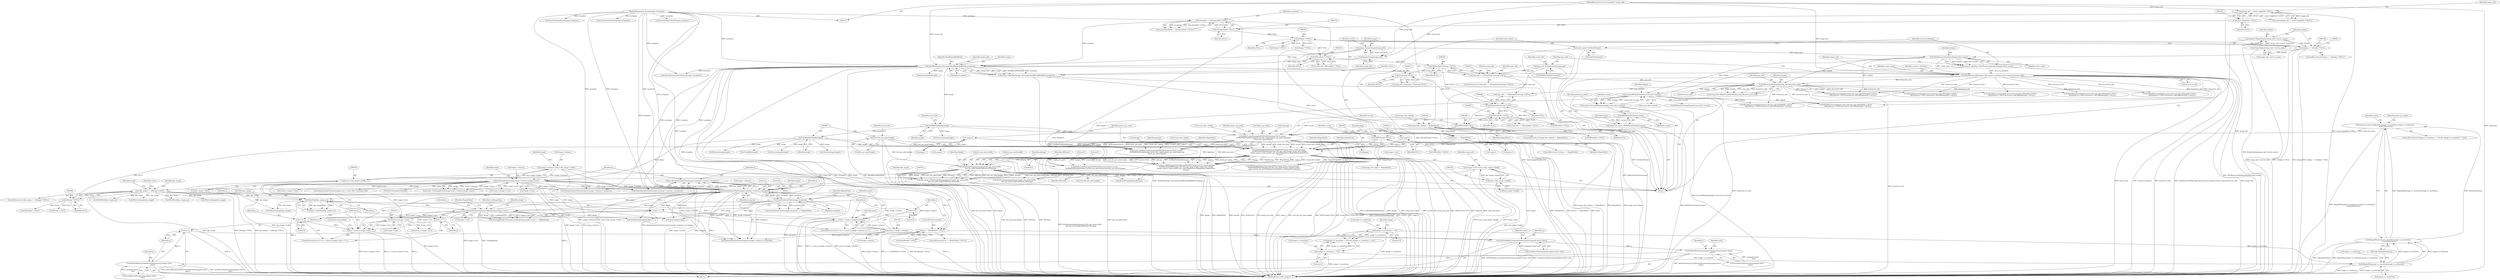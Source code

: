 digraph "0_ImageMagick_f6e9d0d9955e85bdd7540b251cd50d598dacc5e6_13@pointer" {
"1001028" [label="(Call,q=QueueAuthenticPixels(image,0,y,image->columns,1,exception))"];
"1001030" [label="(Call,QueueAuthenticPixels(image,0,y,image->columns,1,exception))"];
"1001137" [label="(Call,SetImageProgress(image,LoadImageTag,y,image->rows))"];
"1001130" [label="(Call,SyncAuthenticPixels(image,exception))"];
"1000121" [label="(MethodParameterIn,ExceptionInfo *exception)"];
"1001062" [label="(Call,XGetPixel(dps_image,x,y))"];
"1000479" [label="(Call,dps_image == (XImage *) NULL)"];
"1000458" [label="(Call,dps_image=XGetImage(display,pixmap,0,0,bits_per_pixel.width,\n    bits_per_pixel.height,AllPlanes,ZPixmap))"];
"1000460" [label="(Call,XGetImage(display,pixmap,0,0,bits_per_pixel.width,\n    bits_per_pixel.height,AllPlanes,ZPixmap))"];
"1000313" [label="(Call,ScreenOfDisplay(display,visual_info->screen))"];
"1000228" [label="(Call,XGetResourceDatabase(display,client_name))"];
"1000191" [label="(Call,display == (Display *) NULL)"];
"1000184" [label="(Call,display=XOpenDisplay(image_info->server_name))"];
"1000186" [label="(Call,XOpenDisplay(image_info->server_name))"];
"1000193" [label="(Call,(Display *) NULL)"];
"1000175" [label="(Call,(ExceptionInfo *) NULL)"];
"1000148" [label="(Call,(const ImageInfo *) NULL)"];
"1000223" [label="(Call,client_name=GetClientName())"];
"1000263" [label="(Call,XBestVisualInfo(display,map_info,&resource_info))"];
"1000246" [label="(Call,map_info == (XStandardColormap *) NULL)"];
"1000237" [label="(Call,map_info=XAllocStandardColormap())"];
"1000248" [label="(Call,(XStandardColormap *) NULL)"];
"1000242" [label="(Call,(XVisualInfo *) NULL)"];
"1000231" [label="(Call,XGetResourceInfo(image_info,resource_database,client_name,&resource_info))"];
"1000210" [label="(Call,OpenBlob(image_info,image,ReadBinaryBlobMode,exception))"];
"1000206" [label="(Call,AcquireImage(image_info))"];
"1000146" [label="(Call,image_info != (const ImageInfo *) NULL)"];
"1000120" [label="(MethodParameterIn,const ImageInfo *image_info)"];
"1000204" [label="(Call,image=AcquireImage(image_info))"];
"1000173" [label="(Call,exception != (ExceptionInfo *) NULL)"];
"1000226" [label="(Call,resource_database=XGetResourceDatabase(display,client_name))"];
"1000398" [label="(Call,XDPSImageFileIntoDrawable((DPSContext) NULL,screen,pixmap,\n    GetBlobFileHandle(image),(int) bits_per_pixel.height,visual_info->depth,\n    &page,-page.x,-page.y,pixels_per_point,MagickTrue,MagickFalse,MagickTrue,\n    &sans))"];
"1000399" [label="(Call,(DPSContext) NULL)"];
"1000348" [label="(Call,(DPSContext) NULL)"];
"1000284" [label="(Call,(XVisualInfo *) NULL)"];
"1000279" [label="(Call,(XStandardColormap *) NULL)"];
"1000272" [label="(Call,(Colormap) NULL)"];
"1000347" [label="(Call,XDPSCreatePixmapForEPSF((DPSContext) NULL,screen,\n    GetBlobFileHandle(image),visual_info->depth,pixels_per_point,&pixmap,\n    &bits_per_pixel,&page))"];
"1000320" [label="(Call,XDPSPixelsPerPoint(screen))"];
"1000311" [label="(Call,screen=ScreenOfDisplay(display,visual_info->screen))"];
"1000352" [label="(Call,GetBlobFileHandle(image))"];
"1000318" [label="(Call,pixels_per_point=XDPSPixelsPerPoint(screen))"];
"1000334" [label="(Call,pixels_per_point=MagickMin(image->x_resolution,image->y_resolution)/\n      DefaultResolution)"];
"1000336" [label="(Call,MagickMin(image->x_resolution,image->y_resolution)/\n      DefaultResolution)"];
"1000337" [label="(Call,MagickMin(image->x_resolution,image->y_resolution))"];
"1000324" [label="(Call,image->x_resolution != 0.0)"];
"1000329" [label="(Call,image->y_resolution != 0.0)"];
"1000404" [label="(Call,GetBlobFileHandle(image))"];
"1000406" [label="(Call,(int) bits_per_pixel.height)"];
"1000416" [label="(Call,-page.x)"];
"1000420" [label="(Call,-page.y)"];
"1000216" [label="(Call,status == MagickFalse)"];
"1000208" [label="(Call,status=OpenBlob(image_info,image,ReadBinaryBlobMode,exception))"];
"1000158" [label="(Call,image_info->debug != MagickFalse)"];
"1000481" [label="(Call,(XImage *) NULL)"];
"1001050" [label="(Call,x < (ssize_t) image->columns)"];
"1001057" [label="(Call,x++)"];
"1001047" [label="(Call,x=0)"];
"1001052" [label="(Call,(ssize_t) image->columns)"];
"1001020" [label="(Call,(ssize_t) image->rows)"];
"1000774" [label="(Call,SetImageExtent(image,image->columns,image->rows))"];
"1000740" [label="(Call,image->columns=(size_t) dps_image->width)"];
"1000744" [label="(Call,(size_t) dps_image->width)"];
"1000749" [label="(Call,image->rows=(size_t) dps_image->height)"];
"1000753" [label="(Call,(size_t) dps_image->height)"];
"1001018" [label="(Call,y < (ssize_t) image->rows)"];
"1001025" [label="(Call,y++)"];
"1001015" [label="(Call,y=0)"];
"1001040" [label="(Call,q == (PixelPacket *) NULL)"];
"1001080" [label="(Call,SetPixelRed(q,ScaleShortToQuantum((unsigned short) color)))"];
"1001100" [label="(Call,SetPixelGreen(q,ScaleShortToQuantum((unsigned short)\n              color)))"];
"1001120" [label="(Call,SetPixelBlue(q,ScaleShortToQuantum((unsigned short)\n              color)))"];
"1001126" [label="(Call,q++)"];
"1000396" [label="(Call,status=XDPSImageFileIntoDrawable((DPSContext) NULL,screen,pixmap,\n    GetBlobFileHandle(image),(int) bits_per_pixel.height,visual_info->depth,\n    &page,-page.x,-page.y,pixels_per_point,MagickTrue,MagickFalse,MagickTrue,\n    &sans))"];
"1000465" [label="(Call,bits_per_pixel.width)"];
"1000246" [label="(Call,map_info == (XStandardColormap *) NULL)"];
"1000175" [label="(Call,(ExceptionInfo *) NULL)"];
"1000244" [label="(Identifier,NULL)"];
"1000195" [label="(Identifier,NULL)"];
"1000228" [label="(Call,XGetResourceDatabase(display,client_name))"];
"1000404" [label="(Call,GetBlobFileHandle(image))"];
"1000272" [label="(Call,(Colormap) NULL)"];
"1000381" [label="(Call,(XPixelInfo *) NULL)"];
"1000296" [label="(Call,(XPixelInfo *) NULL)"];
"1001357" [label="(Call,XDPSCreatePixmapForEPSF((DPSContext) NULL,screen,\n    GetBlobFileHandle(image),1,pixels_per_point,&pixmap,&bits_per_pixel,&page))"];
"1000282" [label="(Call,visual_info == (XVisualInfo *) NULL)"];
"1000354" [label="(Call,visual_info->depth)"];
"1000468" [label="(Call,bits_per_pixel.height)"];
"1000767" [label="(Call,CloseBlob(image))"];
"1001045" [label="(ControlStructure,break;)"];
"1000314" [label="(Identifier,display)"];
"1000330" [label="(Call,image->y_resolution)"];
"1001052" [label="(Call,(ssize_t) image->columns)"];
"1001063" [label="(Identifier,dps_image)"];
"1001028" [label="(Call,q=QueueAuthenticPixels(image,0,y,image->columns,1,exception))"];
"1000235" [label="(Call,&resource_info)"];
"1000462" [label="(Identifier,pixmap)"];
"1000902" [label="(Call,(ssize_t) image->rows)"];
"1000472" [label="(Identifier,ZPixmap)"];
"1000266" [label="(Call,&resource_info)"];
"1000177" [label="(Identifier,NULL)"];
"1001027" [label="(Block,)"];
"1000150" [label="(Identifier,NULL)"];
"1000478" [label="(ControlStructure,if (dps_image == (XImage *) NULL))"];
"1000422" [label="(Identifier,page)"];
"1001014" [label="(ControlStructure,for (y=0; y < (ssize_t) image->rows; y++))"];
"1000411" [label="(Call,visual_info->depth)"];
"1000759" [label="(Call,image_info->ping != MagickFalse)"];
"1001064" [label="(Identifier,x)"];
"1000192" [label="(Identifier,display)"];
"1000239" [label="(Call,XAllocStandardColormap())"];
"1000216" [label="(Call,status == MagickFalse)"];
"1000351" [label="(Identifier,screen)"];
"1001065" [label="(Identifier,y)"];
"1000471" [label="(Identifier,AllPlanes)"];
"1001146" [label="(ControlStructure,break;)"];
"1000331" [label="(Identifier,image)"];
"1001033" [label="(Identifier,y)"];
"1000458" [label="(Call,dps_image=XGetImage(display,pixmap,0,0,bits_per_pixel.width,\n    bits_per_pixel.height,AllPlanes,ZPixmap))"];
"1000439" [label="(Call,XFreeResources(display,visual_info,map_info,(XPixelInfo *) NULL,\n        (XFontStruct *) NULL,&resource_info,(XWindowInfo *) NULL))"];
"1001017" [label="(Literal,0)"];
"1001087" [label="(Identifier,color)"];
"1001026" [label="(Identifier,y)"];
"1001141" [label="(Call,image->rows)"];
"1000145" [label="(Call,assert(image_info != (const ImageInfo *) NULL))"];
"1001151" [label="(Call,AcquireImageColormap(image,(size_t) visual_info->colormap_size))"];
"1000486" [label="(Identifier,image)"];
"1000746" [label="(Call,dps_image->width)"];
"1000193" [label="(Call,(Display *) NULL)"];
"1000794" [label="(Call,DestroyImageList(image))"];
"1000427" [label="(Identifier,MagickTrue)"];
"1001016" [label="(Identifier,y)"];
"1000345" [label="(Call,status=XDPSCreatePixmapForEPSF((DPSContext) NULL,screen,\n    GetBlobFileHandle(image),visual_info->depth,pixels_per_point,&pixmap,\n    &bits_per_pixel,&page))"];
"1000751" [label="(Identifier,image)"];
"1000241" [label="(Identifier,visual_info)"];
"1001041" [label="(Identifier,q)"];
"1001018" [label="(Call,y < (ssize_t) image->rows)"];
"1000212" [label="(Identifier,image)"];
"1000318" [label="(Call,pixels_per_point=XDPSPixelsPerPoint(screen))"];
"1000328" [label="(Literal,0.0)"];
"1001025" [label="(Call,y++)"];
"1001391" [label="(Call,(int) bits_per_pixel.height)"];
"1000217" [label="(Identifier,status)"];
"1000944" [label="(Call,XGetPixel(dps_image,x,y))"];
"1001137" [label="(Call,SetImageProgress(image,LoadImageTag,y,image->rows))"];
"1000277" [label="(Call,map_info == (XStandardColormap *) NULL)"];
"1001138" [label="(Identifier,image)"];
"1000335" [label="(Identifier,pixels_per_point)"];
"1000121" [label="(MethodParameterIn,ExceptionInfo *exception)"];
"1001519" [label="(Call,SyncAuthenticPixels(image,exception))"];
"1001047" [label="(Call,x=0)"];
"1001081" [label="(Identifier,q)"];
"1000213" [label="(Identifier,ReadBinaryBlobMode)"];
"1001034" [label="(Call,image->columns)"];
"1001051" [label="(Identifier,x)"];
"1000210" [label="(Call,OpenBlob(image_info,image,ReadBinaryBlobMode,exception))"];
"1000350" [label="(Identifier,NULL)"];
"1000424" [label="(Identifier,pixels_per_point)"];
"1000226" [label="(Call,resource_database=XGetResourceDatabase(display,client_name))"];
"1000320" [label="(Call,XDPSPixelsPerPoint(screen))"];
"1000344" [label="(Identifier,DefaultResolution)"];
"1001122" [label="(Call,ScaleShortToQuantum((unsigned short)\n              color))"];
"1000162" [label="(Identifier,MagickFalse)"];
"1000779" [label="(Call,image->rows)"];
"1000750" [label="(Call,image->rows)"];
"1001462" [label="(Call,(ssize_t) image->rows)"];
"1001383" [label="(Call,XDPSImageFileIntoDrawable((DPSContext) NULL,screen,pixmap,\n        GetBlobFileHandle(image),(int) bits_per_pixel.height,1,&page,-page.x,\n        -page.y,pixels_per_point,MagickTrue,MagickTrue,MagickTrue,&sans))"];
"1000242" [label="(Call,(XVisualInfo *) NULL)"];
"1000408" [label="(Call,bits_per_pixel.height)"];
"1000417" [label="(Call,page.x)"];
"1000265" [label="(Identifier,map_info)"];
"1000405" [label="(Identifier,image)"];
"1000375" [label="(Call,DestroyImage(image))"];
"1000261" [label="(Call,visual_info=XBestVisualInfo(display,map_info,&resource_info))"];
"1000325" [label="(Call,image->x_resolution)"];
"1000312" [label="(Identifier,screen)"];
"1000744" [label="(Call,(size_t) dps_image->width)"];
"1000346" [label="(Identifier,status)"];
"1001062" [label="(Call,XGetPixel(dps_image,x,y))"];
"1000284" [label="(Call,(XVisualInfo *) NULL)"];
"1001403" [label="(Call,-page.y)"];
"1000772" [label="(Call,status=SetImageExtent(image,image->columns,image->rows))"];
"1000787" [label="(Call,InheritException(exception,&image->exception))"];
"1001015" [label="(Call,y=0)"];
"1000233" [label="(Identifier,resource_database)"];
"1000147" [label="(Identifier,image_info)"];
"1000232" [label="(Identifier,image_info)"];
"1000774" [label="(Call,SetImageExtent(image,image->columns,image->rows))"];
"1000209" [label="(Identifier,status)"];
"1000240" [label="(Call,visual_info=(XVisualInfo *) NULL)"];
"1000185" [label="(Identifier,display)"];
"1001362" [label="(Call,GetBlobFileHandle(image))"];
"1000475" [label="(Call,XFreePixmap(display,pixmap))"];
"1000229" [label="(Identifier,display)"];
"1001057" [label="(Call,x++)"];
"1000274" [label="(Identifier,NULL)"];
"1000220" [label="(Call,(Image *) NULL)"];
"1001102" [label="(Call,ScaleShortToQuantum((unsigned short)\n              color))"];
"1000532" [label="(Call,XFreeResources(display,visual_info,map_info,(XPixelInfo *) NULL,\n        (XFontStruct *) NULL,&resource_info,(XWindowInfo *) NULL))"];
"1001040" [label="(Call,q == (PixelPacket *) NULL)"];
"1001037" [label="(Literal,1)"];
"1000489" [label="(Call,XFreeResources(display,visual_info,map_info,(XPixelInfo *) NULL,\n        (XFontStruct *) NULL,&resource_info,(XWindowInfo *) NULL))"];
"1000238" [label="(Identifier,map_info)"];
"1000207" [label="(Identifier,image_info)"];
"1000341" [label="(Call,image->y_resolution)"];
"1001129" [label="(Call,SyncAuthenticPixels(image,exception) == MagickFalse)"];
"1000263" [label="(Call,XBestVisualInfo(display,map_info,&resource_info))"];
"1000463" [label="(Literal,0)"];
"1000324" [label="(Call,image->x_resolution != 0.0)"];
"1001060" [label="(Call,pixel=XGetPixel(dps_image,x,y))"];
"1000214" [label="(Identifier,exception)"];
"1000158" [label="(Call,image_info->debug != MagickFalse)"];
"1000204" [label="(Call,image=AcquireImage(image_info))"];
"1000234" [label="(Identifier,client_name)"];
"1001320" [label="(Call,SyncAuthenticPixels(image,exception))"];
"1000191" [label="(Call,display == (Display *) NULL)"];
"1001127" [label="(Identifier,q)"];
"1001061" [label="(Identifier,pixel)"];
"1001130" [label="(Call,SyncAuthenticPixels(image,exception))"];
"1000460" [label="(Call,XGetImage(display,pixmap,0,0,bits_per_pixel.width,\n    bits_per_pixel.height,AllPlanes,ZPixmap))"];
"1000279" [label="(Call,(XStandardColormap *) NULL)"];
"1000250" [label="(Identifier,NULL)"];
"1000459" [label="(Identifier,dps_image)"];
"1000352" [label="(Call,GetBlobFileHandle(image))"];
"1000740" [label="(Call,image->columns=(size_t) dps_image->width)"];
"1001399" [label="(Call,-page.x)"];
"1000416" [label="(Call,-page.x)"];
"1000775" [label="(Identifier,image)"];
"1000426" [label="(Identifier,MagickFalse)"];
"1000334" [label="(Call,pixels_per_point=MagickMin(image->x_resolution,image->y_resolution)/\n      DefaultResolution)"];
"1001022" [label="(Call,image->rows)"];
"1000337" [label="(Call,MagickMin(image->x_resolution,image->y_resolution))"];
"1000483" [label="(Identifier,NULL)"];
"1000336" [label="(Call,MagickMin(image->x_resolution,image->y_resolution)/\n      DefaultResolution)"];
"1001054" [label="(Call,image->columns)"];
"1000362" [label="(Call,&page)"];
"1001472" [label="(Call,QueueAuthenticPixels(image,0,y,image->columns,1,exception))"];
"1000237" [label="(Call,map_info=XAllocStandardColormap())"];
"1000205" [label="(Identifier,image)"];
"1000268" [label="(Call,map_info->colormap=(Colormap) NULL)"];
"1000323" [label="(Call,(image->x_resolution != 0.0) && (image->y_resolution != 0.0))"];
"1000315" [label="(Call,visual_info->screen)"];
"1000353" [label="(Identifier,image)"];
"1001038" [label="(Identifier,exception)"];
"1000443" [label="(Call,(XPixelInfo *) NULL)"];
"1000412" [label="(Identifier,visual_info)"];
"1000173" [label="(Call,exception != (ExceptionInfo *) NULL)"];
"1001132" [label="(Identifier,exception)"];
"1000223" [label="(Call,client_name=GetClientName())"];
"1000464" [label="(Literal,0)"];
"1001343" [label="(Call,XDestroyImage(dps_image))"];
"1000421" [label="(Call,page.y)"];
"1000206" [label="(Call,AcquireImage(image_info))"];
"1001120" [label="(Call,SetPixelBlue(q,ScaleShortToQuantum((unsigned short)\n              color)))"];
"1000311" [label="(Call,screen=ScreenOfDisplay(display,visual_info->screen))"];
"1000347" [label="(Call,XDPSCreatePixmapForEPSF((DPSContext) NULL,screen,\n    GetBlobFileHandle(image),visual_info->depth,pixels_per_point,&pixmap,\n    &bits_per_pixel,&page))"];
"1001172" [label="(Call,XFreeResources(display,visual_info,map_info,(XPixelInfo *) NULL,\n            (XFontStruct *) NULL,&resource_info,(XWindowInfo *) NULL))"];
"1000357" [label="(Identifier,pixels_per_point)"];
"1000493" [label="(Call,(XPixelInfo *) NULL)"];
"1000741" [label="(Call,image->columns)"];
"1001121" [label="(Identifier,q)"];
"1000522" [label="(Call,(XColor *) NULL)"];
"1000530" [label="(Call,XDestroyImage(dps_image))"];
"1000197" [label="(Call,(Image *) NULL)"];
"1000211" [label="(Identifier,image_info)"];
"1000425" [label="(Identifier,MagickTrue)"];
"1000122" [label="(Block,)"];
"1001032" [label="(Literal,0)"];
"1001030" [label="(Call,QueueAuthenticPixels(image,0,y,image->columns,1,exception))"];
"1000479" [label="(Call,dps_image == (XImage *) NULL)"];
"1000187" [label="(Call,image_info->server_name)"];
"1000414" [label="(Call,&page)"];
"1000326" [label="(Identifier,image)"];
"1000225" [label="(Call,GetClientName())"];
"1000333" [label="(Literal,0.0)"];
"1001101" [label="(Identifier,q)"];
"1000231" [label="(Call,XGetResourceInfo(image_info,resource_database,client_name,&resource_info))"];
"1000329" [label="(Call,image->y_resolution != 0.0)"];
"1000437" [label="(Call,DestroyImage(image))"];
"1000248" [label="(Call,(XStandardColormap *) NULL)"];
"1000509" [label="(Identifier,colors)"];
"1000360" [label="(Call,&bits_per_pixel)"];
"1001046" [label="(ControlStructure,for (x=0; x < (ssize_t) image->columns; x++))"];
"1000148" [label="(Call,(const ImageInfo *) NULL)"];
"1000286" [label="(Identifier,NULL)"];
"1000403" [label="(Identifier,pixmap)"];
"1000146" [label="(Call,image_info != (const ImageInfo *) NULL)"];
"1000487" [label="(Call,DestroyImage(image))"];
"1000281" [label="(Identifier,NULL)"];
"1001548" [label="(MethodReturn,static Image *)"];
"1001526" [label="(Call,XFreeResources(display,visual_info,map_info,(XPixelInfo *) NULL,\n    (XFontStruct *) NULL,&resource_info,(XWindowInfo *) NULL))"];
"1000338" [label="(Call,image->x_resolution)"];
"1001136" [label="(Call,SetImageProgress(image,LoadImageTag,y,image->rows) == MagickFalse)"];
"1001275" [label="(Call,QueueAuthenticPixels(image,0,y,image->columns,1,exception))"];
"1001100" [label="(Call,SetPixelGreen(q,ScaleShortToQuantum((unsigned short)\n              color)))"];
"1000190" [label="(ControlStructure,if (display == (Display *) NULL))"];
"1000428" [label="(Call,&sans)"];
"1000399" [label="(Call,(DPSContext) NULL)"];
"1000776" [label="(Call,image->columns)"];
"1001039" [label="(ControlStructure,if (q == (PixelPacket *) NULL))"];
"1000480" [label="(Identifier,dps_image)"];
"1000997" [label="(Call,SyncAuthenticPixels(image,exception))"];
"1001314" [label="(Call,XGetPixel(dps_image,x,y))"];
"1001059" [label="(Block,)"];
"1001131" [label="(Identifier,image)"];
"1000157" [label="(ControlStructure,if (image_info->debug != MagickFalse))"];
"1001126" [label="(Call,q++)"];
"1000912" [label="(Call,QueueAuthenticPixels(image,0,y,image->columns,1,exception))"];
"1000321" [label="(Identifier,screen)"];
"1001353" [label="(Call,SyncImage(image))"];
"1000348" [label="(Call,(DPSContext) NULL)"];
"1000528" [label="(Call,DestroyImage(image))"];
"1001133" [label="(Identifier,MagickFalse)"];
"1001140" [label="(Identifier,y)"];
"1000186" [label="(Call,XOpenDisplay(image_info->server_name))"];
"1000227" [label="(Identifier,resource_database)"];
"1000319" [label="(Identifier,pixels_per_point)"];
"1001048" [label="(Identifier,x)"];
"1001170" [label="(Call,XDestroyImage(dps_image))"];
"1001082" [label="(Call,ScaleShortToQuantum((unsigned short) color))"];
"1001421" [label="(Call,XGetImage(display,pixmap,0,0,bits_per_pixel.width,\n            bits_per_pixel.height,AllPlanes,ZPixmap))"];
"1000749" [label="(Call,image->rows=(size_t) dps_image->height)"];
"1001058" [label="(Identifier,x)"];
"1000174" [label="(Identifier,exception)"];
"1000355" [label="(Identifier,visual_info)"];
"1000406" [label="(Call,(int) bits_per_pixel.height)"];
"1000377" [label="(Call,XFreeResources(display,visual_info,map_info,(XPixelInfo *) NULL,\n        (XFontStruct *) NULL,&resource_info,(XWindowInfo *) NULL))"];
"1000290" [label="(Call,DestroyImage(image))"];
"1000755" [label="(Call,dps_image->height)"];
"1000230" [label="(Identifier,client_name)"];
"1000401" [label="(Identifier,NULL)"];
"1001029" [label="(Identifier,q)"];
"1000313" [label="(Call,ScreenOfDisplay(display,visual_info->screen))"];
"1000184" [label="(Call,display=XOpenDisplay(image_info->server_name))"];
"1001080" [label="(Call,SetPixelRed(q,ScaleShortToQuantum((unsigned short) color)))"];
"1001265" [label="(Call,(ssize_t) image->rows)"];
"1000292" [label="(Call,XFreeResources(display,visual_info,map_info,(XPixelInfo *) NULL,\n        (XFontStruct *) NULL,&resource_info,(XWindowInfo *) NULL))"];
"1000398" [label="(Call,XDPSImageFileIntoDrawable((DPSContext) NULL,screen,pixmap,\n    GetBlobFileHandle(image),(int) bits_per_pixel.height,visual_info->depth,\n    &page,-page.x,-page.y,pixels_per_point,MagickTrue,MagickFalse,MagickTrue,\n    &sans))"];
"1001144" [label="(Identifier,MagickFalse)"];
"1001049" [label="(Literal,0)"];
"1001031" [label="(Identifier,image)"];
"1000753" [label="(Call,(size_t) dps_image->height)"];
"1001019" [label="(Identifier,y)"];
"1001042" [label="(Call,(PixelPacket *) NULL)"];
"1000120" [label="(MethodParameterIn,const ImageInfo *image_info)"];
"1000461" [label="(Identifier,display)"];
"1000420" [label="(Call,-page.y)"];
"1000247" [label="(Identifier,map_info)"];
"1001020" [label="(Call,(ssize_t) image->rows)"];
"1001139" [label="(Identifier,LoadImageTag)"];
"1000224" [label="(Identifier,client_name)"];
"1000322" [label="(ControlStructure,if ((image->x_resolution != 0.0) && (image->y_resolution != 0.0)))"];
"1000264" [label="(Identifier,display)"];
"1000278" [label="(Identifier,map_info)"];
"1000159" [label="(Call,image_info->debug)"];
"1000245" [label="(ControlStructure,if (map_info == (XStandardColormap *) NULL))"];
"1000208" [label="(Call,status=OpenBlob(image_info,image,ReadBinaryBlobMode,exception))"];
"1000714" [label="(Call,XDefaultColormap(display,visual_info->screen))"];
"1000402" [label="(Identifier,screen)"];
"1000218" [label="(Identifier,MagickFalse)"];
"1000761" [label="(Identifier,image_info)"];
"1001050" [label="(Call,x < (ssize_t) image->columns)"];
"1001107" [label="(Identifier,color)"];
"1000481" [label="(Call,(XImage *) NULL)"];
"1000172" [label="(Call,assert(exception != (ExceptionInfo *) NULL))"];
"1000358" [label="(Call,&pixmap)"];
"1000215" [label="(ControlStructure,if (status == MagickFalse))"];
"1001028" -> "1001027"  [label="AST: "];
"1001028" -> "1001030"  [label="CFG: "];
"1001029" -> "1001028"  [label="AST: "];
"1001030" -> "1001028"  [label="AST: "];
"1001041" -> "1001028"  [label="CFG: "];
"1001028" -> "1001548"  [label="DDG: QueueAuthenticPixels(image,0,y,image->columns,1,exception)"];
"1001030" -> "1001028"  [label="DDG: y"];
"1001030" -> "1001028"  [label="DDG: image->columns"];
"1001030" -> "1001028"  [label="DDG: 0"];
"1001030" -> "1001028"  [label="DDG: image"];
"1001030" -> "1001028"  [label="DDG: 1"];
"1001030" -> "1001028"  [label="DDG: exception"];
"1001028" -> "1001040"  [label="DDG: q"];
"1001030" -> "1001038"  [label="CFG: "];
"1001031" -> "1001030"  [label="AST: "];
"1001032" -> "1001030"  [label="AST: "];
"1001033" -> "1001030"  [label="AST: "];
"1001034" -> "1001030"  [label="AST: "];
"1001037" -> "1001030"  [label="AST: "];
"1001038" -> "1001030"  [label="AST: "];
"1001030" -> "1001548"  [label="DDG: exception"];
"1001030" -> "1001548"  [label="DDG: y"];
"1001030" -> "1001548"  [label="DDG: image->columns"];
"1001137" -> "1001030"  [label="DDG: image"];
"1000774" -> "1001030"  [label="DDG: image"];
"1000774" -> "1001030"  [label="DDG: image->columns"];
"1001018" -> "1001030"  [label="DDG: y"];
"1001052" -> "1001030"  [label="DDG: image->columns"];
"1000210" -> "1001030"  [label="DDG: exception"];
"1001130" -> "1001030"  [label="DDG: exception"];
"1000121" -> "1001030"  [label="DDG: exception"];
"1001030" -> "1001052"  [label="DDG: image->columns"];
"1001030" -> "1001062"  [label="DDG: y"];
"1001030" -> "1001130"  [label="DDG: image"];
"1001030" -> "1001130"  [label="DDG: exception"];
"1001030" -> "1001137"  [label="DDG: y"];
"1001030" -> "1001353"  [label="DDG: image"];
"1001030" -> "1001362"  [label="DDG: image"];
"1001030" -> "1001472"  [label="DDG: image->columns"];
"1001030" -> "1001472"  [label="DDG: exception"];
"1001137" -> "1001136"  [label="AST: "];
"1001137" -> "1001141"  [label="CFG: "];
"1001138" -> "1001137"  [label="AST: "];
"1001139" -> "1001137"  [label="AST: "];
"1001140" -> "1001137"  [label="AST: "];
"1001141" -> "1001137"  [label="AST: "];
"1001144" -> "1001137"  [label="CFG: "];
"1001137" -> "1001548"  [label="DDG: y"];
"1001137" -> "1001548"  [label="DDG: LoadImageTag"];
"1001137" -> "1001548"  [label="DDG: image->rows"];
"1001137" -> "1001020"  [label="DDG: image->rows"];
"1001137" -> "1001025"  [label="DDG: y"];
"1001137" -> "1001136"  [label="DDG: image"];
"1001137" -> "1001136"  [label="DDG: LoadImageTag"];
"1001137" -> "1001136"  [label="DDG: y"];
"1001137" -> "1001136"  [label="DDG: image->rows"];
"1001130" -> "1001137"  [label="DDG: image"];
"1001062" -> "1001137"  [label="DDG: y"];
"1001020" -> "1001137"  [label="DDG: image->rows"];
"1001137" -> "1001353"  [label="DDG: image"];
"1001137" -> "1001362"  [label="DDG: image"];
"1001137" -> "1001462"  [label="DDG: image->rows"];
"1001130" -> "1001129"  [label="AST: "];
"1001130" -> "1001132"  [label="CFG: "];
"1001131" -> "1001130"  [label="AST: "];
"1001132" -> "1001130"  [label="AST: "];
"1001133" -> "1001130"  [label="CFG: "];
"1001130" -> "1001548"  [label="DDG: exception"];
"1001130" -> "1001129"  [label="DDG: image"];
"1001130" -> "1001129"  [label="DDG: exception"];
"1000121" -> "1001130"  [label="DDG: exception"];
"1001130" -> "1001353"  [label="DDG: image"];
"1001130" -> "1001362"  [label="DDG: image"];
"1001130" -> "1001472"  [label="DDG: exception"];
"1000121" -> "1000119"  [label="AST: "];
"1000121" -> "1001548"  [label="DDG: exception"];
"1000121" -> "1000173"  [label="DDG: exception"];
"1000121" -> "1000210"  [label="DDG: exception"];
"1000121" -> "1000787"  [label="DDG: exception"];
"1000121" -> "1000912"  [label="DDG: exception"];
"1000121" -> "1000997"  [label="DDG: exception"];
"1000121" -> "1001275"  [label="DDG: exception"];
"1000121" -> "1001320"  [label="DDG: exception"];
"1000121" -> "1001472"  [label="DDG: exception"];
"1000121" -> "1001519"  [label="DDG: exception"];
"1001062" -> "1001060"  [label="AST: "];
"1001062" -> "1001065"  [label="CFG: "];
"1001063" -> "1001062"  [label="AST: "];
"1001064" -> "1001062"  [label="AST: "];
"1001065" -> "1001062"  [label="AST: "];
"1001060" -> "1001062"  [label="CFG: "];
"1001062" -> "1001548"  [label="DDG: y"];
"1001062" -> "1001057"  [label="DDG: x"];
"1001062" -> "1001060"  [label="DDG: dps_image"];
"1001062" -> "1001060"  [label="DDG: x"];
"1001062" -> "1001060"  [label="DDG: y"];
"1000479" -> "1001062"  [label="DDG: dps_image"];
"1001050" -> "1001062"  [label="DDG: x"];
"1001062" -> "1001343"  [label="DDG: dps_image"];
"1000479" -> "1000478"  [label="AST: "];
"1000479" -> "1000481"  [label="CFG: "];
"1000480" -> "1000479"  [label="AST: "];
"1000481" -> "1000479"  [label="AST: "];
"1000486" -> "1000479"  [label="CFG: "];
"1000509" -> "1000479"  [label="CFG: "];
"1000479" -> "1001548"  [label="DDG: dps_image == (XImage *) NULL"];
"1000479" -> "1001548"  [label="DDG: dps_image"];
"1000479" -> "1001548"  [label="DDG: (XImage *) NULL"];
"1000458" -> "1000479"  [label="DDG: dps_image"];
"1000481" -> "1000479"  [label="DDG: NULL"];
"1000479" -> "1000530"  [label="DDG: dps_image"];
"1000479" -> "1000944"  [label="DDG: dps_image"];
"1000479" -> "1001170"  [label="DDG: dps_image"];
"1000479" -> "1001314"  [label="DDG: dps_image"];
"1000479" -> "1001343"  [label="DDG: dps_image"];
"1000458" -> "1000122"  [label="AST: "];
"1000458" -> "1000460"  [label="CFG: "];
"1000459" -> "1000458"  [label="AST: "];
"1000460" -> "1000458"  [label="AST: "];
"1000474" -> "1000458"  [label="CFG: "];
"1000458" -> "1001548"  [label="DDG: XGetImage(display,pixmap,0,0,bits_per_pixel.width,\n    bits_per_pixel.height,AllPlanes,ZPixmap)"];
"1000460" -> "1000458"  [label="DDG: AllPlanes"];
"1000460" -> "1000458"  [label="DDG: bits_per_pixel.height"];
"1000460" -> "1000458"  [label="DDG: 0"];
"1000460" -> "1000458"  [label="DDG: pixmap"];
"1000460" -> "1000458"  [label="DDG: display"];
"1000460" -> "1000458"  [label="DDG: bits_per_pixel.width"];
"1000460" -> "1000458"  [label="DDG: ZPixmap"];
"1000460" -> "1000472"  [label="CFG: "];
"1000461" -> "1000460"  [label="AST: "];
"1000462" -> "1000460"  [label="AST: "];
"1000463" -> "1000460"  [label="AST: "];
"1000464" -> "1000460"  [label="AST: "];
"1000465" -> "1000460"  [label="AST: "];
"1000468" -> "1000460"  [label="AST: "];
"1000471" -> "1000460"  [label="AST: "];
"1000472" -> "1000460"  [label="AST: "];
"1000460" -> "1001548"  [label="DDG: bits_per_pixel.width"];
"1000460" -> "1001548"  [label="DDG: ZPixmap"];
"1000460" -> "1001548"  [label="DDG: bits_per_pixel.height"];
"1000460" -> "1001548"  [label="DDG: AllPlanes"];
"1000313" -> "1000460"  [label="DDG: display"];
"1000398" -> "1000460"  [label="DDG: pixmap"];
"1000406" -> "1000460"  [label="DDG: bits_per_pixel.height"];
"1000460" -> "1000475"  [label="DDG: display"];
"1000460" -> "1000475"  [label="DDG: pixmap"];
"1000460" -> "1001391"  [label="DDG: bits_per_pixel.height"];
"1000460" -> "1001421"  [label="DDG: bits_per_pixel.width"];
"1000460" -> "1001421"  [label="DDG: AllPlanes"];
"1000460" -> "1001421"  [label="DDG: ZPixmap"];
"1000313" -> "1000311"  [label="AST: "];
"1000313" -> "1000315"  [label="CFG: "];
"1000314" -> "1000313"  [label="AST: "];
"1000315" -> "1000313"  [label="AST: "];
"1000311" -> "1000313"  [label="CFG: "];
"1000313" -> "1001548"  [label="DDG: visual_info->screen"];
"1000313" -> "1000311"  [label="DDG: display"];
"1000313" -> "1000311"  [label="DDG: visual_info->screen"];
"1000228" -> "1000313"  [label="DDG: display"];
"1000263" -> "1000313"  [label="DDG: display"];
"1000313" -> "1000377"  [label="DDG: display"];
"1000313" -> "1000439"  [label="DDG: display"];
"1000313" -> "1000714"  [label="DDG: visual_info->screen"];
"1000228" -> "1000226"  [label="AST: "];
"1000228" -> "1000230"  [label="CFG: "];
"1000229" -> "1000228"  [label="AST: "];
"1000230" -> "1000228"  [label="AST: "];
"1000226" -> "1000228"  [label="CFG: "];
"1000228" -> "1000226"  [label="DDG: display"];
"1000228" -> "1000226"  [label="DDG: client_name"];
"1000191" -> "1000228"  [label="DDG: display"];
"1000223" -> "1000228"  [label="DDG: client_name"];
"1000228" -> "1000231"  [label="DDG: client_name"];
"1000228" -> "1000263"  [label="DDG: display"];
"1000228" -> "1000292"  [label="DDG: display"];
"1000191" -> "1000190"  [label="AST: "];
"1000191" -> "1000193"  [label="CFG: "];
"1000192" -> "1000191"  [label="AST: "];
"1000193" -> "1000191"  [label="AST: "];
"1000198" -> "1000191"  [label="CFG: "];
"1000201" -> "1000191"  [label="CFG: "];
"1000191" -> "1001548"  [label="DDG: display == (Display *) NULL"];
"1000191" -> "1001548"  [label="DDG: (Display *) NULL"];
"1000191" -> "1001548"  [label="DDG: display"];
"1000184" -> "1000191"  [label="DDG: display"];
"1000193" -> "1000191"  [label="DDG: NULL"];
"1000184" -> "1000122"  [label="AST: "];
"1000184" -> "1000186"  [label="CFG: "];
"1000185" -> "1000184"  [label="AST: "];
"1000186" -> "1000184"  [label="AST: "];
"1000192" -> "1000184"  [label="CFG: "];
"1000184" -> "1001548"  [label="DDG: XOpenDisplay(image_info->server_name)"];
"1000186" -> "1000184"  [label="DDG: image_info->server_name"];
"1000186" -> "1000187"  [label="CFG: "];
"1000187" -> "1000186"  [label="AST: "];
"1000186" -> "1001548"  [label="DDG: image_info->server_name"];
"1000193" -> "1000195"  [label="CFG: "];
"1000194" -> "1000193"  [label="AST: "];
"1000195" -> "1000193"  [label="AST: "];
"1000175" -> "1000193"  [label="DDG: NULL"];
"1000193" -> "1000197"  [label="DDG: NULL"];
"1000193" -> "1000220"  [label="DDG: NULL"];
"1000193" -> "1000242"  [label="DDG: NULL"];
"1000175" -> "1000173"  [label="AST: "];
"1000175" -> "1000177"  [label="CFG: "];
"1000176" -> "1000175"  [label="AST: "];
"1000177" -> "1000175"  [label="AST: "];
"1000173" -> "1000175"  [label="CFG: "];
"1000175" -> "1000173"  [label="DDG: NULL"];
"1000148" -> "1000175"  [label="DDG: NULL"];
"1000148" -> "1000146"  [label="AST: "];
"1000148" -> "1000150"  [label="CFG: "];
"1000149" -> "1000148"  [label="AST: "];
"1000150" -> "1000148"  [label="AST: "];
"1000146" -> "1000148"  [label="CFG: "];
"1000148" -> "1000146"  [label="DDG: NULL"];
"1000223" -> "1000122"  [label="AST: "];
"1000223" -> "1000225"  [label="CFG: "];
"1000224" -> "1000223"  [label="AST: "];
"1000225" -> "1000223"  [label="AST: "];
"1000227" -> "1000223"  [label="CFG: "];
"1000223" -> "1001548"  [label="DDG: GetClientName()"];
"1000263" -> "1000261"  [label="AST: "];
"1000263" -> "1000266"  [label="CFG: "];
"1000264" -> "1000263"  [label="AST: "];
"1000265" -> "1000263"  [label="AST: "];
"1000266" -> "1000263"  [label="AST: "];
"1000261" -> "1000263"  [label="CFG: "];
"1000263" -> "1001548"  [label="DDG: &resource_info"];
"1000263" -> "1000261"  [label="DDG: display"];
"1000263" -> "1000261"  [label="DDG: map_info"];
"1000263" -> "1000261"  [label="DDG: &resource_info"];
"1000246" -> "1000263"  [label="DDG: map_info"];
"1000231" -> "1000263"  [label="DDG: &resource_info"];
"1000263" -> "1000277"  [label="DDG: map_info"];
"1000263" -> "1000292"  [label="DDG: display"];
"1000263" -> "1000292"  [label="DDG: &resource_info"];
"1000263" -> "1000377"  [label="DDG: &resource_info"];
"1000263" -> "1000439"  [label="DDG: &resource_info"];
"1000263" -> "1000489"  [label="DDG: &resource_info"];
"1000263" -> "1000532"  [label="DDG: &resource_info"];
"1000263" -> "1001172"  [label="DDG: &resource_info"];
"1000263" -> "1001526"  [label="DDG: &resource_info"];
"1000246" -> "1000245"  [label="AST: "];
"1000246" -> "1000248"  [label="CFG: "];
"1000247" -> "1000246"  [label="AST: "];
"1000248" -> "1000246"  [label="AST: "];
"1000254" -> "1000246"  [label="CFG: "];
"1000278" -> "1000246"  [label="CFG: "];
"1000237" -> "1000246"  [label="DDG: map_info"];
"1000248" -> "1000246"  [label="DDG: NULL"];
"1000246" -> "1000277"  [label="DDG: map_info"];
"1000237" -> "1000122"  [label="AST: "];
"1000237" -> "1000239"  [label="CFG: "];
"1000238" -> "1000237"  [label="AST: "];
"1000239" -> "1000237"  [label="AST: "];
"1000241" -> "1000237"  [label="CFG: "];
"1000237" -> "1001548"  [label="DDG: XAllocStandardColormap()"];
"1000248" -> "1000250"  [label="CFG: "];
"1000249" -> "1000248"  [label="AST: "];
"1000250" -> "1000248"  [label="AST: "];
"1000242" -> "1000248"  [label="DDG: NULL"];
"1000248" -> "1000272"  [label="DDG: NULL"];
"1000248" -> "1000279"  [label="DDG: NULL"];
"1000242" -> "1000240"  [label="AST: "];
"1000242" -> "1000244"  [label="CFG: "];
"1000243" -> "1000242"  [label="AST: "];
"1000244" -> "1000242"  [label="AST: "];
"1000240" -> "1000242"  [label="CFG: "];
"1000242" -> "1000240"  [label="DDG: NULL"];
"1000231" -> "1000122"  [label="AST: "];
"1000231" -> "1000235"  [label="CFG: "];
"1000232" -> "1000231"  [label="AST: "];
"1000233" -> "1000231"  [label="AST: "];
"1000234" -> "1000231"  [label="AST: "];
"1000235" -> "1000231"  [label="AST: "];
"1000238" -> "1000231"  [label="CFG: "];
"1000231" -> "1001548"  [label="DDG: resource_database"];
"1000231" -> "1001548"  [label="DDG: &resource_info"];
"1000231" -> "1001548"  [label="DDG: XGetResourceInfo(image_info,resource_database,client_name,&resource_info)"];
"1000231" -> "1001548"  [label="DDG: image_info"];
"1000231" -> "1001548"  [label="DDG: client_name"];
"1000210" -> "1000231"  [label="DDG: image_info"];
"1000120" -> "1000231"  [label="DDG: image_info"];
"1000226" -> "1000231"  [label="DDG: resource_database"];
"1000231" -> "1000292"  [label="DDG: &resource_info"];
"1000231" -> "1000377"  [label="DDG: &resource_info"];
"1000231" -> "1000439"  [label="DDG: &resource_info"];
"1000231" -> "1000489"  [label="DDG: &resource_info"];
"1000231" -> "1000532"  [label="DDG: &resource_info"];
"1000231" -> "1001172"  [label="DDG: &resource_info"];
"1000231" -> "1001526"  [label="DDG: &resource_info"];
"1000210" -> "1000208"  [label="AST: "];
"1000210" -> "1000214"  [label="CFG: "];
"1000211" -> "1000210"  [label="AST: "];
"1000212" -> "1000210"  [label="AST: "];
"1000213" -> "1000210"  [label="AST: "];
"1000214" -> "1000210"  [label="AST: "];
"1000208" -> "1000210"  [label="CFG: "];
"1000210" -> "1001548"  [label="DDG: exception"];
"1000210" -> "1001548"  [label="DDG: image"];
"1000210" -> "1001548"  [label="DDG: ReadBinaryBlobMode"];
"1000210" -> "1001548"  [label="DDG: image_info"];
"1000210" -> "1000208"  [label="DDG: image_info"];
"1000210" -> "1000208"  [label="DDG: image"];
"1000210" -> "1000208"  [label="DDG: ReadBinaryBlobMode"];
"1000210" -> "1000208"  [label="DDG: exception"];
"1000206" -> "1000210"  [label="DDG: image_info"];
"1000120" -> "1000210"  [label="DDG: image_info"];
"1000204" -> "1000210"  [label="DDG: image"];
"1000173" -> "1000210"  [label="DDG: exception"];
"1000210" -> "1000290"  [label="DDG: image"];
"1000210" -> "1000352"  [label="DDG: image"];
"1000210" -> "1000787"  [label="DDG: exception"];
"1000210" -> "1000912"  [label="DDG: exception"];
"1000210" -> "1001275"  [label="DDG: exception"];
"1000210" -> "1001472"  [label="DDG: exception"];
"1000206" -> "1000204"  [label="AST: "];
"1000206" -> "1000207"  [label="CFG: "];
"1000207" -> "1000206"  [label="AST: "];
"1000204" -> "1000206"  [label="CFG: "];
"1000206" -> "1000204"  [label="DDG: image_info"];
"1000146" -> "1000206"  [label="DDG: image_info"];
"1000120" -> "1000206"  [label="DDG: image_info"];
"1000146" -> "1000145"  [label="AST: "];
"1000147" -> "1000146"  [label="AST: "];
"1000145" -> "1000146"  [label="CFG: "];
"1000146" -> "1001548"  [label="DDG: (const ImageInfo *) NULL"];
"1000146" -> "1001548"  [label="DDG: image_info"];
"1000146" -> "1000145"  [label="DDG: image_info"];
"1000146" -> "1000145"  [label="DDG: (const ImageInfo *) NULL"];
"1000120" -> "1000146"  [label="DDG: image_info"];
"1000120" -> "1000119"  [label="AST: "];
"1000120" -> "1001548"  [label="DDG: image_info"];
"1000204" -> "1000122"  [label="AST: "];
"1000205" -> "1000204"  [label="AST: "];
"1000209" -> "1000204"  [label="CFG: "];
"1000204" -> "1001548"  [label="DDG: AcquireImage(image_info)"];
"1000173" -> "1000172"  [label="AST: "];
"1000174" -> "1000173"  [label="AST: "];
"1000172" -> "1000173"  [label="CFG: "];
"1000173" -> "1001548"  [label="DDG: exception"];
"1000173" -> "1001548"  [label="DDG: (ExceptionInfo *) NULL"];
"1000173" -> "1000172"  [label="DDG: exception"];
"1000173" -> "1000172"  [label="DDG: (ExceptionInfo *) NULL"];
"1000226" -> "1000122"  [label="AST: "];
"1000227" -> "1000226"  [label="AST: "];
"1000232" -> "1000226"  [label="CFG: "];
"1000226" -> "1001548"  [label="DDG: XGetResourceDatabase(display,client_name)"];
"1000398" -> "1000396"  [label="AST: "];
"1000398" -> "1000428"  [label="CFG: "];
"1000399" -> "1000398"  [label="AST: "];
"1000402" -> "1000398"  [label="AST: "];
"1000403" -> "1000398"  [label="AST: "];
"1000404" -> "1000398"  [label="AST: "];
"1000406" -> "1000398"  [label="AST: "];
"1000411" -> "1000398"  [label="AST: "];
"1000414" -> "1000398"  [label="AST: "];
"1000416" -> "1000398"  [label="AST: "];
"1000420" -> "1000398"  [label="AST: "];
"1000424" -> "1000398"  [label="AST: "];
"1000425" -> "1000398"  [label="AST: "];
"1000426" -> "1000398"  [label="AST: "];
"1000427" -> "1000398"  [label="AST: "];
"1000428" -> "1000398"  [label="AST: "];
"1000396" -> "1000398"  [label="CFG: "];
"1000398" -> "1001548"  [label="DDG: &sans"];
"1000398" -> "1001548"  [label="DDG: MagickTrue"];
"1000398" -> "1001548"  [label="DDG: visual_info->depth"];
"1000398" -> "1001548"  [label="DDG: GetBlobFileHandle(image)"];
"1000398" -> "1001548"  [label="DDG: screen"];
"1000398" -> "1001548"  [label="DDG: -page.y"];
"1000398" -> "1001548"  [label="DDG: &page"];
"1000398" -> "1001548"  [label="DDG: MagickFalse"];
"1000398" -> "1001548"  [label="DDG: pixmap"];
"1000398" -> "1001548"  [label="DDG: pixels_per_point"];
"1000398" -> "1001548"  [label="DDG: -page.x"];
"1000398" -> "1001548"  [label="DDG: (int) bits_per_pixel.height"];
"1000398" -> "1001548"  [label="DDG: (DPSContext) NULL"];
"1000398" -> "1000396"  [label="DDG: &page"];
"1000398" -> "1000396"  [label="DDG: MagickTrue"];
"1000398" -> "1000396"  [label="DDG: MagickFalse"];
"1000398" -> "1000396"  [label="DDG: -page.x"];
"1000398" -> "1000396"  [label="DDG: visual_info->depth"];
"1000398" -> "1000396"  [label="DDG: &sans"];
"1000398" -> "1000396"  [label="DDG: (int) bits_per_pixel.height"];
"1000398" -> "1000396"  [label="DDG: (DPSContext) NULL"];
"1000398" -> "1000396"  [label="DDG: pixmap"];
"1000398" -> "1000396"  [label="DDG: GetBlobFileHandle(image)"];
"1000398" -> "1000396"  [label="DDG: screen"];
"1000398" -> "1000396"  [label="DDG: -page.y"];
"1000398" -> "1000396"  [label="DDG: pixels_per_point"];
"1000399" -> "1000398"  [label="DDG: NULL"];
"1000347" -> "1000398"  [label="DDG: screen"];
"1000347" -> "1000398"  [label="DDG: visual_info->depth"];
"1000347" -> "1000398"  [label="DDG: &page"];
"1000347" -> "1000398"  [label="DDG: pixels_per_point"];
"1000404" -> "1000398"  [label="DDG: image"];
"1000406" -> "1000398"  [label="DDG: bits_per_pixel.height"];
"1000416" -> "1000398"  [label="DDG: page.x"];
"1000420" -> "1000398"  [label="DDG: page.y"];
"1000216" -> "1000398"  [label="DDG: MagickFalse"];
"1000398" -> "1000759"  [label="DDG: MagickFalse"];
"1000398" -> "1001357"  [label="DDG: screen"];
"1000398" -> "1001357"  [label="DDG: pixels_per_point"];
"1000398" -> "1001357"  [label="DDG: &page"];
"1000398" -> "1001383"  [label="DDG: MagickTrue"];
"1000398" -> "1001383"  [label="DDG: &sans"];
"1000399" -> "1000401"  [label="CFG: "];
"1000400" -> "1000399"  [label="AST: "];
"1000401" -> "1000399"  [label="AST: "];
"1000402" -> "1000399"  [label="CFG: "];
"1000348" -> "1000399"  [label="DDG: NULL"];
"1000399" -> "1000443"  [label="DDG: NULL"];
"1000399" -> "1000481"  [label="DDG: NULL"];
"1000348" -> "1000347"  [label="AST: "];
"1000348" -> "1000350"  [label="CFG: "];
"1000349" -> "1000348"  [label="AST: "];
"1000350" -> "1000348"  [label="AST: "];
"1000351" -> "1000348"  [label="CFG: "];
"1000348" -> "1000347"  [label="DDG: NULL"];
"1000284" -> "1000348"  [label="DDG: NULL"];
"1000279" -> "1000348"  [label="DDG: NULL"];
"1000348" -> "1000381"  [label="DDG: NULL"];
"1000284" -> "1000282"  [label="AST: "];
"1000284" -> "1000286"  [label="CFG: "];
"1000285" -> "1000284"  [label="AST: "];
"1000286" -> "1000284"  [label="AST: "];
"1000282" -> "1000284"  [label="CFG: "];
"1000284" -> "1000282"  [label="DDG: NULL"];
"1000279" -> "1000284"  [label="DDG: NULL"];
"1000284" -> "1000296"  [label="DDG: NULL"];
"1000279" -> "1000277"  [label="AST: "];
"1000279" -> "1000281"  [label="CFG: "];
"1000280" -> "1000279"  [label="AST: "];
"1000281" -> "1000279"  [label="AST: "];
"1000277" -> "1000279"  [label="CFG: "];
"1000279" -> "1000277"  [label="DDG: NULL"];
"1000272" -> "1000279"  [label="DDG: NULL"];
"1000279" -> "1000296"  [label="DDG: NULL"];
"1000272" -> "1000268"  [label="AST: "];
"1000272" -> "1000274"  [label="CFG: "];
"1000273" -> "1000272"  [label="AST: "];
"1000274" -> "1000272"  [label="AST: "];
"1000268" -> "1000272"  [label="CFG: "];
"1000272" -> "1000268"  [label="DDG: NULL"];
"1000347" -> "1000345"  [label="AST: "];
"1000347" -> "1000362"  [label="CFG: "];
"1000351" -> "1000347"  [label="AST: "];
"1000352" -> "1000347"  [label="AST: "];
"1000354" -> "1000347"  [label="AST: "];
"1000357" -> "1000347"  [label="AST: "];
"1000358" -> "1000347"  [label="AST: "];
"1000360" -> "1000347"  [label="AST: "];
"1000362" -> "1000347"  [label="AST: "];
"1000345" -> "1000347"  [label="CFG: "];
"1000347" -> "1001548"  [label="DDG: screen"];
"1000347" -> "1001548"  [label="DDG: pixels_per_point"];
"1000347" -> "1001548"  [label="DDG: (DPSContext) NULL"];
"1000347" -> "1001548"  [label="DDG: &pixmap"];
"1000347" -> "1001548"  [label="DDG: &bits_per_pixel"];
"1000347" -> "1001548"  [label="DDG: &page"];
"1000347" -> "1001548"  [label="DDG: GetBlobFileHandle(image)"];
"1000347" -> "1001548"  [label="DDG: visual_info->depth"];
"1000347" -> "1000345"  [label="DDG: GetBlobFileHandle(image)"];
"1000347" -> "1000345"  [label="DDG: &pixmap"];
"1000347" -> "1000345"  [label="DDG: &page"];
"1000347" -> "1000345"  [label="DDG: (DPSContext) NULL"];
"1000347" -> "1000345"  [label="DDG: &bits_per_pixel"];
"1000347" -> "1000345"  [label="DDG: visual_info->depth"];
"1000347" -> "1000345"  [label="DDG: screen"];
"1000347" -> "1000345"  [label="DDG: pixels_per_point"];
"1000320" -> "1000347"  [label="DDG: screen"];
"1000352" -> "1000347"  [label="DDG: image"];
"1000318" -> "1000347"  [label="DDG: pixels_per_point"];
"1000334" -> "1000347"  [label="DDG: pixels_per_point"];
"1000347" -> "1001357"  [label="DDG: &pixmap"];
"1000347" -> "1001357"  [label="DDG: &bits_per_pixel"];
"1000320" -> "1000318"  [label="AST: "];
"1000320" -> "1000321"  [label="CFG: "];
"1000321" -> "1000320"  [label="AST: "];
"1000318" -> "1000320"  [label="CFG: "];
"1000320" -> "1000318"  [label="DDG: screen"];
"1000311" -> "1000320"  [label="DDG: screen"];
"1000311" -> "1000122"  [label="AST: "];
"1000312" -> "1000311"  [label="AST: "];
"1000319" -> "1000311"  [label="CFG: "];
"1000311" -> "1001548"  [label="DDG: ScreenOfDisplay(display,visual_info->screen)"];
"1000352" -> "1000353"  [label="CFG: "];
"1000353" -> "1000352"  [label="AST: "];
"1000355" -> "1000352"  [label="CFG: "];
"1000352" -> "1000375"  [label="DDG: image"];
"1000352" -> "1000404"  [label="DDG: image"];
"1000318" -> "1000122"  [label="AST: "];
"1000319" -> "1000318"  [label="AST: "];
"1000326" -> "1000318"  [label="CFG: "];
"1000318" -> "1001548"  [label="DDG: XDPSPixelsPerPoint(screen)"];
"1000334" -> "1000322"  [label="AST: "];
"1000334" -> "1000336"  [label="CFG: "];
"1000335" -> "1000334"  [label="AST: "];
"1000336" -> "1000334"  [label="AST: "];
"1000346" -> "1000334"  [label="CFG: "];
"1000334" -> "1001548"  [label="DDG: MagickMin(image->x_resolution,image->y_resolution)/\n      DefaultResolution"];
"1000336" -> "1000334"  [label="DDG: MagickMin(image->x_resolution,image->y_resolution)"];
"1000336" -> "1000334"  [label="DDG: DefaultResolution"];
"1000336" -> "1000344"  [label="CFG: "];
"1000337" -> "1000336"  [label="AST: "];
"1000344" -> "1000336"  [label="AST: "];
"1000336" -> "1001548"  [label="DDG: DefaultResolution"];
"1000336" -> "1001548"  [label="DDG: MagickMin(image->x_resolution,image->y_resolution)"];
"1000337" -> "1000336"  [label="DDG: image->x_resolution"];
"1000337" -> "1000336"  [label="DDG: image->y_resolution"];
"1000337" -> "1000341"  [label="CFG: "];
"1000338" -> "1000337"  [label="AST: "];
"1000341" -> "1000337"  [label="AST: "];
"1000344" -> "1000337"  [label="CFG: "];
"1000337" -> "1001548"  [label="DDG: image->x_resolution"];
"1000337" -> "1001548"  [label="DDG: image->y_resolution"];
"1000324" -> "1000337"  [label="DDG: image->x_resolution"];
"1000329" -> "1000337"  [label="DDG: image->y_resolution"];
"1000324" -> "1000323"  [label="AST: "];
"1000324" -> "1000328"  [label="CFG: "];
"1000325" -> "1000324"  [label="AST: "];
"1000328" -> "1000324"  [label="AST: "];
"1000331" -> "1000324"  [label="CFG: "];
"1000323" -> "1000324"  [label="CFG: "];
"1000324" -> "1001548"  [label="DDG: image->x_resolution"];
"1000324" -> "1000323"  [label="DDG: image->x_resolution"];
"1000324" -> "1000323"  [label="DDG: 0.0"];
"1000329" -> "1000323"  [label="AST: "];
"1000329" -> "1000333"  [label="CFG: "];
"1000330" -> "1000329"  [label="AST: "];
"1000333" -> "1000329"  [label="AST: "];
"1000323" -> "1000329"  [label="CFG: "];
"1000329" -> "1001548"  [label="DDG: image->y_resolution"];
"1000329" -> "1000323"  [label="DDG: image->y_resolution"];
"1000329" -> "1000323"  [label="DDG: 0.0"];
"1000404" -> "1000405"  [label="CFG: "];
"1000405" -> "1000404"  [label="AST: "];
"1000407" -> "1000404"  [label="CFG: "];
"1000404" -> "1000437"  [label="DDG: image"];
"1000404" -> "1000487"  [label="DDG: image"];
"1000404" -> "1000528"  [label="DDG: image"];
"1000404" -> "1000767"  [label="DDG: image"];
"1000404" -> "1000774"  [label="DDG: image"];
"1000406" -> "1000408"  [label="CFG: "];
"1000407" -> "1000406"  [label="AST: "];
"1000408" -> "1000406"  [label="AST: "];
"1000412" -> "1000406"  [label="CFG: "];
"1000406" -> "1001548"  [label="DDG: bits_per_pixel.height"];
"1000416" -> "1000417"  [label="CFG: "];
"1000417" -> "1000416"  [label="AST: "];
"1000422" -> "1000416"  [label="CFG: "];
"1000416" -> "1001548"  [label="DDG: page.x"];
"1000416" -> "1001399"  [label="DDG: page.x"];
"1000420" -> "1000421"  [label="CFG: "];
"1000421" -> "1000420"  [label="AST: "];
"1000424" -> "1000420"  [label="CFG: "];
"1000420" -> "1001548"  [label="DDG: page.y"];
"1000420" -> "1001403"  [label="DDG: page.y"];
"1000216" -> "1000215"  [label="AST: "];
"1000216" -> "1000218"  [label="CFG: "];
"1000217" -> "1000216"  [label="AST: "];
"1000218" -> "1000216"  [label="AST: "];
"1000221" -> "1000216"  [label="CFG: "];
"1000224" -> "1000216"  [label="CFG: "];
"1000216" -> "1001548"  [label="DDG: status == MagickFalse"];
"1000216" -> "1001548"  [label="DDG: status"];
"1000216" -> "1001548"  [label="DDG: MagickFalse"];
"1000208" -> "1000216"  [label="DDG: status"];
"1000158" -> "1000216"  [label="DDG: MagickFalse"];
"1000208" -> "1000122"  [label="AST: "];
"1000209" -> "1000208"  [label="AST: "];
"1000217" -> "1000208"  [label="CFG: "];
"1000208" -> "1001548"  [label="DDG: OpenBlob(image_info,image,ReadBinaryBlobMode,exception)"];
"1000158" -> "1000157"  [label="AST: "];
"1000158" -> "1000162"  [label="CFG: "];
"1000159" -> "1000158"  [label="AST: "];
"1000162" -> "1000158"  [label="AST: "];
"1000164" -> "1000158"  [label="CFG: "];
"1000174" -> "1000158"  [label="CFG: "];
"1000158" -> "1001548"  [label="DDG: image_info->debug"];
"1000158" -> "1001548"  [label="DDG: image_info->debug != MagickFalse"];
"1000158" -> "1001548"  [label="DDG: MagickFalse"];
"1000481" -> "1000483"  [label="CFG: "];
"1000482" -> "1000481"  [label="AST: "];
"1000483" -> "1000481"  [label="AST: "];
"1000481" -> "1000493"  [label="DDG: NULL"];
"1000481" -> "1000522"  [label="DDG: NULL"];
"1001050" -> "1001046"  [label="AST: "];
"1001050" -> "1001052"  [label="CFG: "];
"1001051" -> "1001050"  [label="AST: "];
"1001052" -> "1001050"  [label="AST: "];
"1001061" -> "1001050"  [label="CFG: "];
"1001131" -> "1001050"  [label="CFG: "];
"1001050" -> "1001548"  [label="DDG: x"];
"1001050" -> "1001548"  [label="DDG: x < (ssize_t) image->columns"];
"1001050" -> "1001548"  [label="DDG: (ssize_t) image->columns"];
"1001057" -> "1001050"  [label="DDG: x"];
"1001047" -> "1001050"  [label="DDG: x"];
"1001052" -> "1001050"  [label="DDG: image->columns"];
"1001057" -> "1001046"  [label="AST: "];
"1001057" -> "1001058"  [label="CFG: "];
"1001058" -> "1001057"  [label="AST: "];
"1001051" -> "1001057"  [label="CFG: "];
"1001047" -> "1001046"  [label="AST: "];
"1001047" -> "1001049"  [label="CFG: "];
"1001048" -> "1001047"  [label="AST: "];
"1001049" -> "1001047"  [label="AST: "];
"1001051" -> "1001047"  [label="CFG: "];
"1001052" -> "1001054"  [label="CFG: "];
"1001053" -> "1001052"  [label="AST: "];
"1001054" -> "1001052"  [label="AST: "];
"1001052" -> "1001548"  [label="DDG: image->columns"];
"1001052" -> "1001472"  [label="DDG: image->columns"];
"1001020" -> "1001018"  [label="AST: "];
"1001020" -> "1001022"  [label="CFG: "];
"1001021" -> "1001020"  [label="AST: "];
"1001022" -> "1001020"  [label="AST: "];
"1001018" -> "1001020"  [label="CFG: "];
"1001020" -> "1001548"  [label="DDG: image->rows"];
"1001020" -> "1001018"  [label="DDG: image->rows"];
"1000774" -> "1001020"  [label="DDG: image->rows"];
"1001020" -> "1001462"  [label="DDG: image->rows"];
"1000774" -> "1000772"  [label="AST: "];
"1000774" -> "1000779"  [label="CFG: "];
"1000775" -> "1000774"  [label="AST: "];
"1000776" -> "1000774"  [label="AST: "];
"1000779" -> "1000774"  [label="AST: "];
"1000772" -> "1000774"  [label="CFG: "];
"1000774" -> "1001548"  [label="DDG: image->columns"];
"1000774" -> "1001548"  [label="DDG: image->rows"];
"1000774" -> "1000772"  [label="DDG: image"];
"1000774" -> "1000772"  [label="DDG: image->columns"];
"1000774" -> "1000772"  [label="DDG: image->rows"];
"1000740" -> "1000774"  [label="DDG: image->columns"];
"1000749" -> "1000774"  [label="DDG: image->rows"];
"1000774" -> "1000794"  [label="DDG: image"];
"1000774" -> "1000902"  [label="DDG: image->rows"];
"1000774" -> "1000912"  [label="DDG: image"];
"1000774" -> "1000912"  [label="DDG: image->columns"];
"1000774" -> "1001151"  [label="DDG: image"];
"1000774" -> "1001265"  [label="DDG: image->rows"];
"1000774" -> "1001275"  [label="DDG: image->columns"];
"1000774" -> "1001353"  [label="DDG: image"];
"1000774" -> "1001362"  [label="DDG: image"];
"1000774" -> "1001472"  [label="DDG: image->columns"];
"1000740" -> "1000122"  [label="AST: "];
"1000740" -> "1000744"  [label="CFG: "];
"1000741" -> "1000740"  [label="AST: "];
"1000744" -> "1000740"  [label="AST: "];
"1000751" -> "1000740"  [label="CFG: "];
"1000740" -> "1001548"  [label="DDG: (size_t) dps_image->width"];
"1000740" -> "1001548"  [label="DDG: image->columns"];
"1000744" -> "1000740"  [label="DDG: dps_image->width"];
"1000744" -> "1000746"  [label="CFG: "];
"1000745" -> "1000744"  [label="AST: "];
"1000746" -> "1000744"  [label="AST: "];
"1000744" -> "1001548"  [label="DDG: dps_image->width"];
"1000749" -> "1000122"  [label="AST: "];
"1000749" -> "1000753"  [label="CFG: "];
"1000750" -> "1000749"  [label="AST: "];
"1000753" -> "1000749"  [label="AST: "];
"1000761" -> "1000749"  [label="CFG: "];
"1000749" -> "1001548"  [label="DDG: image->rows"];
"1000749" -> "1001548"  [label="DDG: (size_t) dps_image->height"];
"1000753" -> "1000749"  [label="DDG: dps_image->height"];
"1000753" -> "1000755"  [label="CFG: "];
"1000754" -> "1000753"  [label="AST: "];
"1000755" -> "1000753"  [label="AST: "];
"1000753" -> "1001548"  [label="DDG: dps_image->height"];
"1001018" -> "1001014"  [label="AST: "];
"1001019" -> "1001018"  [label="AST: "];
"1001029" -> "1001018"  [label="CFG: "];
"1001146" -> "1001018"  [label="CFG: "];
"1001018" -> "1001548"  [label="DDG: y < (ssize_t) image->rows"];
"1001018" -> "1001548"  [label="DDG: y"];
"1001018" -> "1001548"  [label="DDG: (ssize_t) image->rows"];
"1001025" -> "1001018"  [label="DDG: y"];
"1001015" -> "1001018"  [label="DDG: y"];
"1001025" -> "1001014"  [label="AST: "];
"1001025" -> "1001026"  [label="CFG: "];
"1001026" -> "1001025"  [label="AST: "];
"1001019" -> "1001025"  [label="CFG: "];
"1001015" -> "1001014"  [label="AST: "];
"1001015" -> "1001017"  [label="CFG: "];
"1001016" -> "1001015"  [label="AST: "];
"1001017" -> "1001015"  [label="AST: "];
"1001019" -> "1001015"  [label="CFG: "];
"1001040" -> "1001039"  [label="AST: "];
"1001040" -> "1001042"  [label="CFG: "];
"1001041" -> "1001040"  [label="AST: "];
"1001042" -> "1001040"  [label="AST: "];
"1001045" -> "1001040"  [label="CFG: "];
"1001048" -> "1001040"  [label="CFG: "];
"1001040" -> "1001548"  [label="DDG: q"];
"1001040" -> "1001548"  [label="DDG: q == (PixelPacket *) NULL"];
"1001040" -> "1001548"  [label="DDG: (PixelPacket *) NULL"];
"1001042" -> "1001040"  [label="DDG: NULL"];
"1001040" -> "1001080"  [label="DDG: q"];
"1001080" -> "1001059"  [label="AST: "];
"1001080" -> "1001082"  [label="CFG: "];
"1001081" -> "1001080"  [label="AST: "];
"1001082" -> "1001080"  [label="AST: "];
"1001087" -> "1001080"  [label="CFG: "];
"1001080" -> "1001548"  [label="DDG: SetPixelRed(q,ScaleShortToQuantum((unsigned short) color))"];
"1001080" -> "1001548"  [label="DDG: ScaleShortToQuantum((unsigned short) color)"];
"1001126" -> "1001080"  [label="DDG: q"];
"1001082" -> "1001080"  [label="DDG: (unsigned short) color"];
"1001080" -> "1001100"  [label="DDG: q"];
"1001100" -> "1001059"  [label="AST: "];
"1001100" -> "1001102"  [label="CFG: "];
"1001101" -> "1001100"  [label="AST: "];
"1001102" -> "1001100"  [label="AST: "];
"1001107" -> "1001100"  [label="CFG: "];
"1001100" -> "1001548"  [label="DDG: SetPixelGreen(q,ScaleShortToQuantum((unsigned short)\n              color))"];
"1001102" -> "1001100"  [label="DDG: (unsigned short)\n              color"];
"1001100" -> "1001120"  [label="DDG: q"];
"1001120" -> "1001059"  [label="AST: "];
"1001120" -> "1001122"  [label="CFG: "];
"1001121" -> "1001120"  [label="AST: "];
"1001122" -> "1001120"  [label="AST: "];
"1001127" -> "1001120"  [label="CFG: "];
"1001120" -> "1001548"  [label="DDG: ScaleShortToQuantum((unsigned short)\n              color)"];
"1001120" -> "1001548"  [label="DDG: SetPixelBlue(q,ScaleShortToQuantum((unsigned short)\n              color))"];
"1001122" -> "1001120"  [label="DDG: (unsigned short)\n              color"];
"1001120" -> "1001126"  [label="DDG: q"];
"1001126" -> "1001059"  [label="AST: "];
"1001126" -> "1001127"  [label="CFG: "];
"1001127" -> "1001126"  [label="AST: "];
"1001058" -> "1001126"  [label="CFG: "];
"1001126" -> "1001548"  [label="DDG: q"];
}
